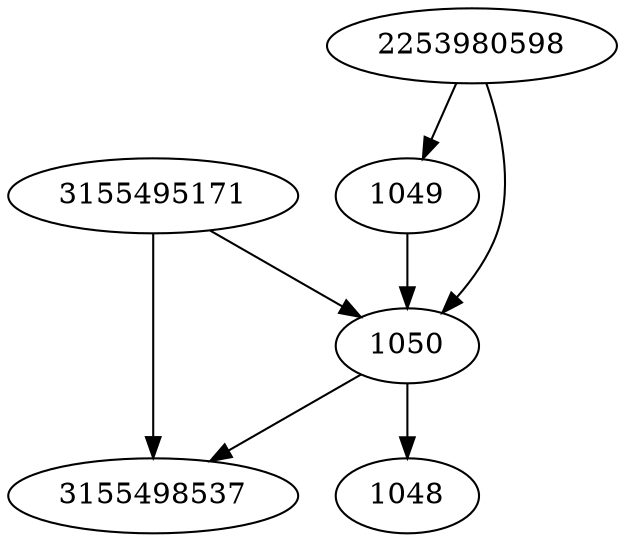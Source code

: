 strict digraph  {
3155495171;
3155498537;
2253980598;
1048;
1049;
1050;
3155495171 -> 1050;
3155495171 -> 3155498537;
2253980598 -> 1049;
2253980598 -> 1050;
1049 -> 1050;
1050 -> 3155498537;
1050 -> 1048;
}
